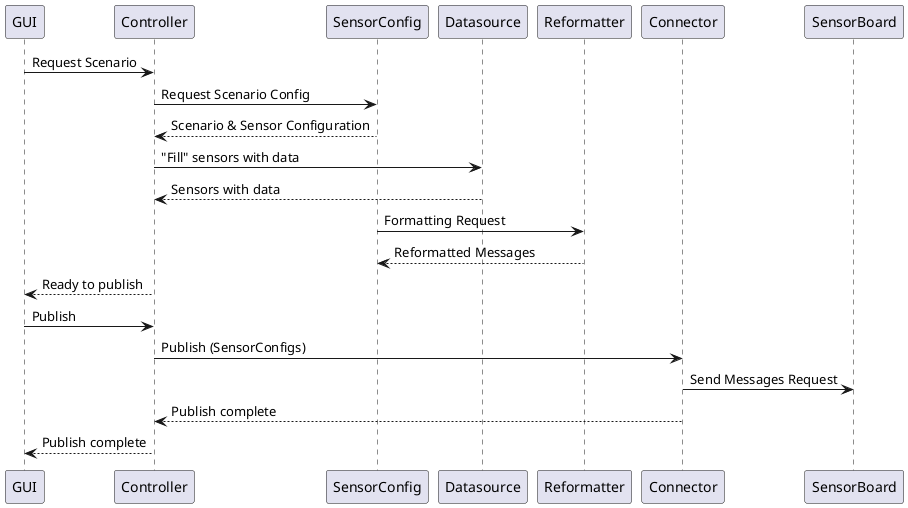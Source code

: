 @startuml
GUI -> Controller: Request Scenario

SensorConfig <- Controller: Request Scenario Config
SensorConfig --> Controller: Scenario & Sensor Configuration

Datasource <- Controller: "Fill" sensors with data
Datasource --> Controller: Sensors with data



SensorConfig -> Reformatter: Formatting Request
SensorConfig <-- Reformatter: Reformatted Messages
GUI <-- Controller: Ready to publish
GUI -> Controller: Publish

Controller -> Connector: Publish (SensorConfigs)
Connector -> SensorBoard: Send Messages Request
Controller <-- Connector: Publish complete
GUI <-- Controller: Publish complete
@enduml
